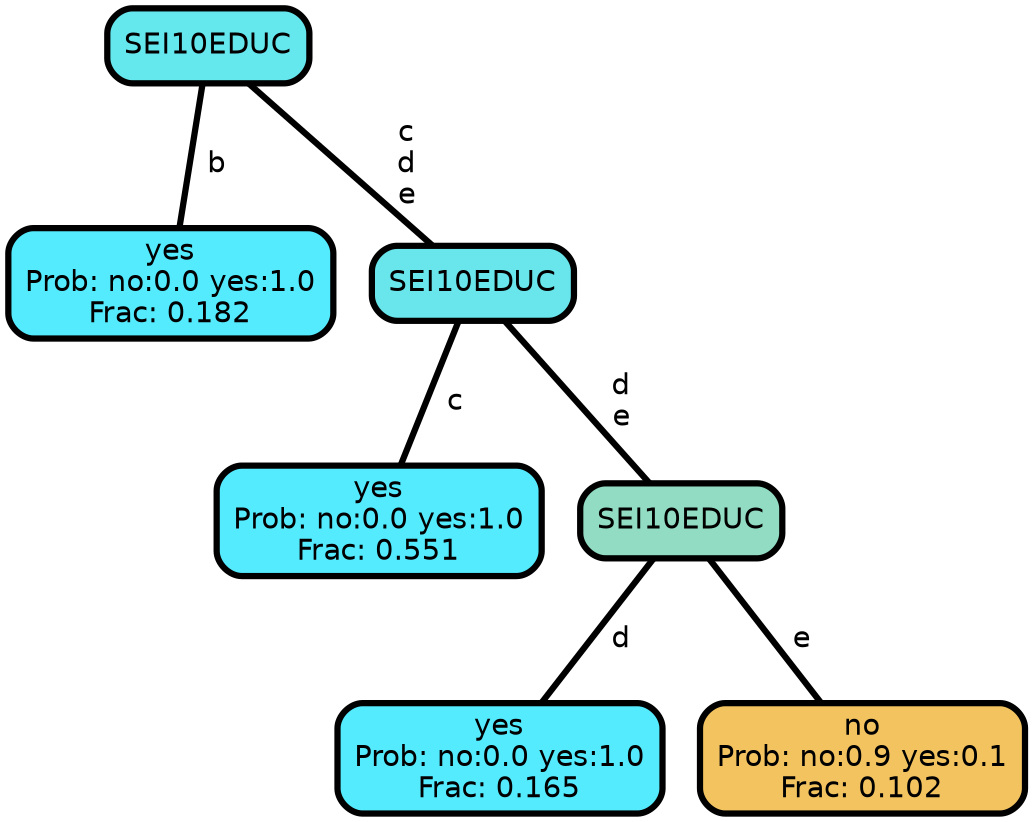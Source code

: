 graph Tree {
node [shape=box, style="filled, rounded",color="black",penwidth="3",fontcolor="black",                 fontname=helvetica] ;
graph [ranksep="0 equally", splines=straight,                 bgcolor=transparent, dpi=200] ;
edge [fontname=helvetica, color=black] ;
0 [label="yes
Prob: no:0.0 yes:1.0
Frac: 0.182", fillcolor="#55ebff"] ;
1 [label="SEI10EDUC", fillcolor="#65e7ee"] ;
2 [label="yes
Prob: no:0.0 yes:1.0
Frac: 0.551", fillcolor="#55ebff"] ;
3 [label="SEI10EDUC", fillcolor="#68e6eb"] ;
4 [label="yes
Prob: no:0.0 yes:1.0
Frac: 0.165", fillcolor="#55ebff"] ;
5 [label="SEI10EDUC", fillcolor="#91dcc2"] ;
6 [label="no
Prob: no:0.9 yes:0.1
Frac: 0.102", fillcolor="#f3c360"] ;
1 -- 0 [label=" b",penwidth=3] ;
1 -- 3 [label=" c\n d\n e",penwidth=3] ;
3 -- 2 [label=" c",penwidth=3] ;
3 -- 5 [label=" d\n e",penwidth=3] ;
5 -- 4 [label=" d",penwidth=3] ;
5 -- 6 [label=" e",penwidth=3] ;
{rank = same;}}